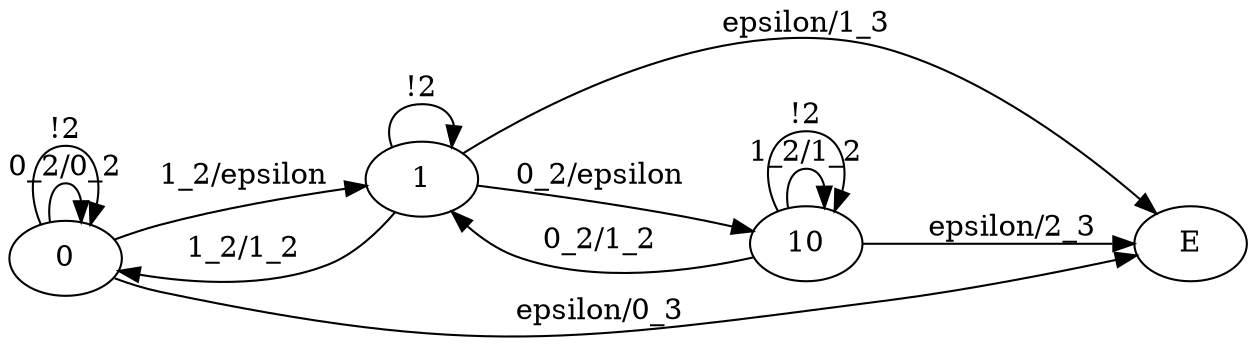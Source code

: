 digraph G {
	rankdir=LR;
	0 -> 0 [label="0_2/0_2"];
	0 -> 1 [label="1_2/\epsilon"];
	0 -> E [label="\epsilon/0_3"];

	1 -> 10 [label="0_2/\epsilon"];
	1 -> 0 [label="1_2/1_2"];
	1 -> E [label="\epsilon/1_3"];

	10 -> 1 [label="0_2/1_2"];
	10 -> 10 [label="1_2/1_2"];
	10 -> E [label="\epsilon/2_3"];

	0 -> 0 [label="!2"];
	1 -> 1 [label="!2"];
	10 -> 10 [label="!2"];
}
